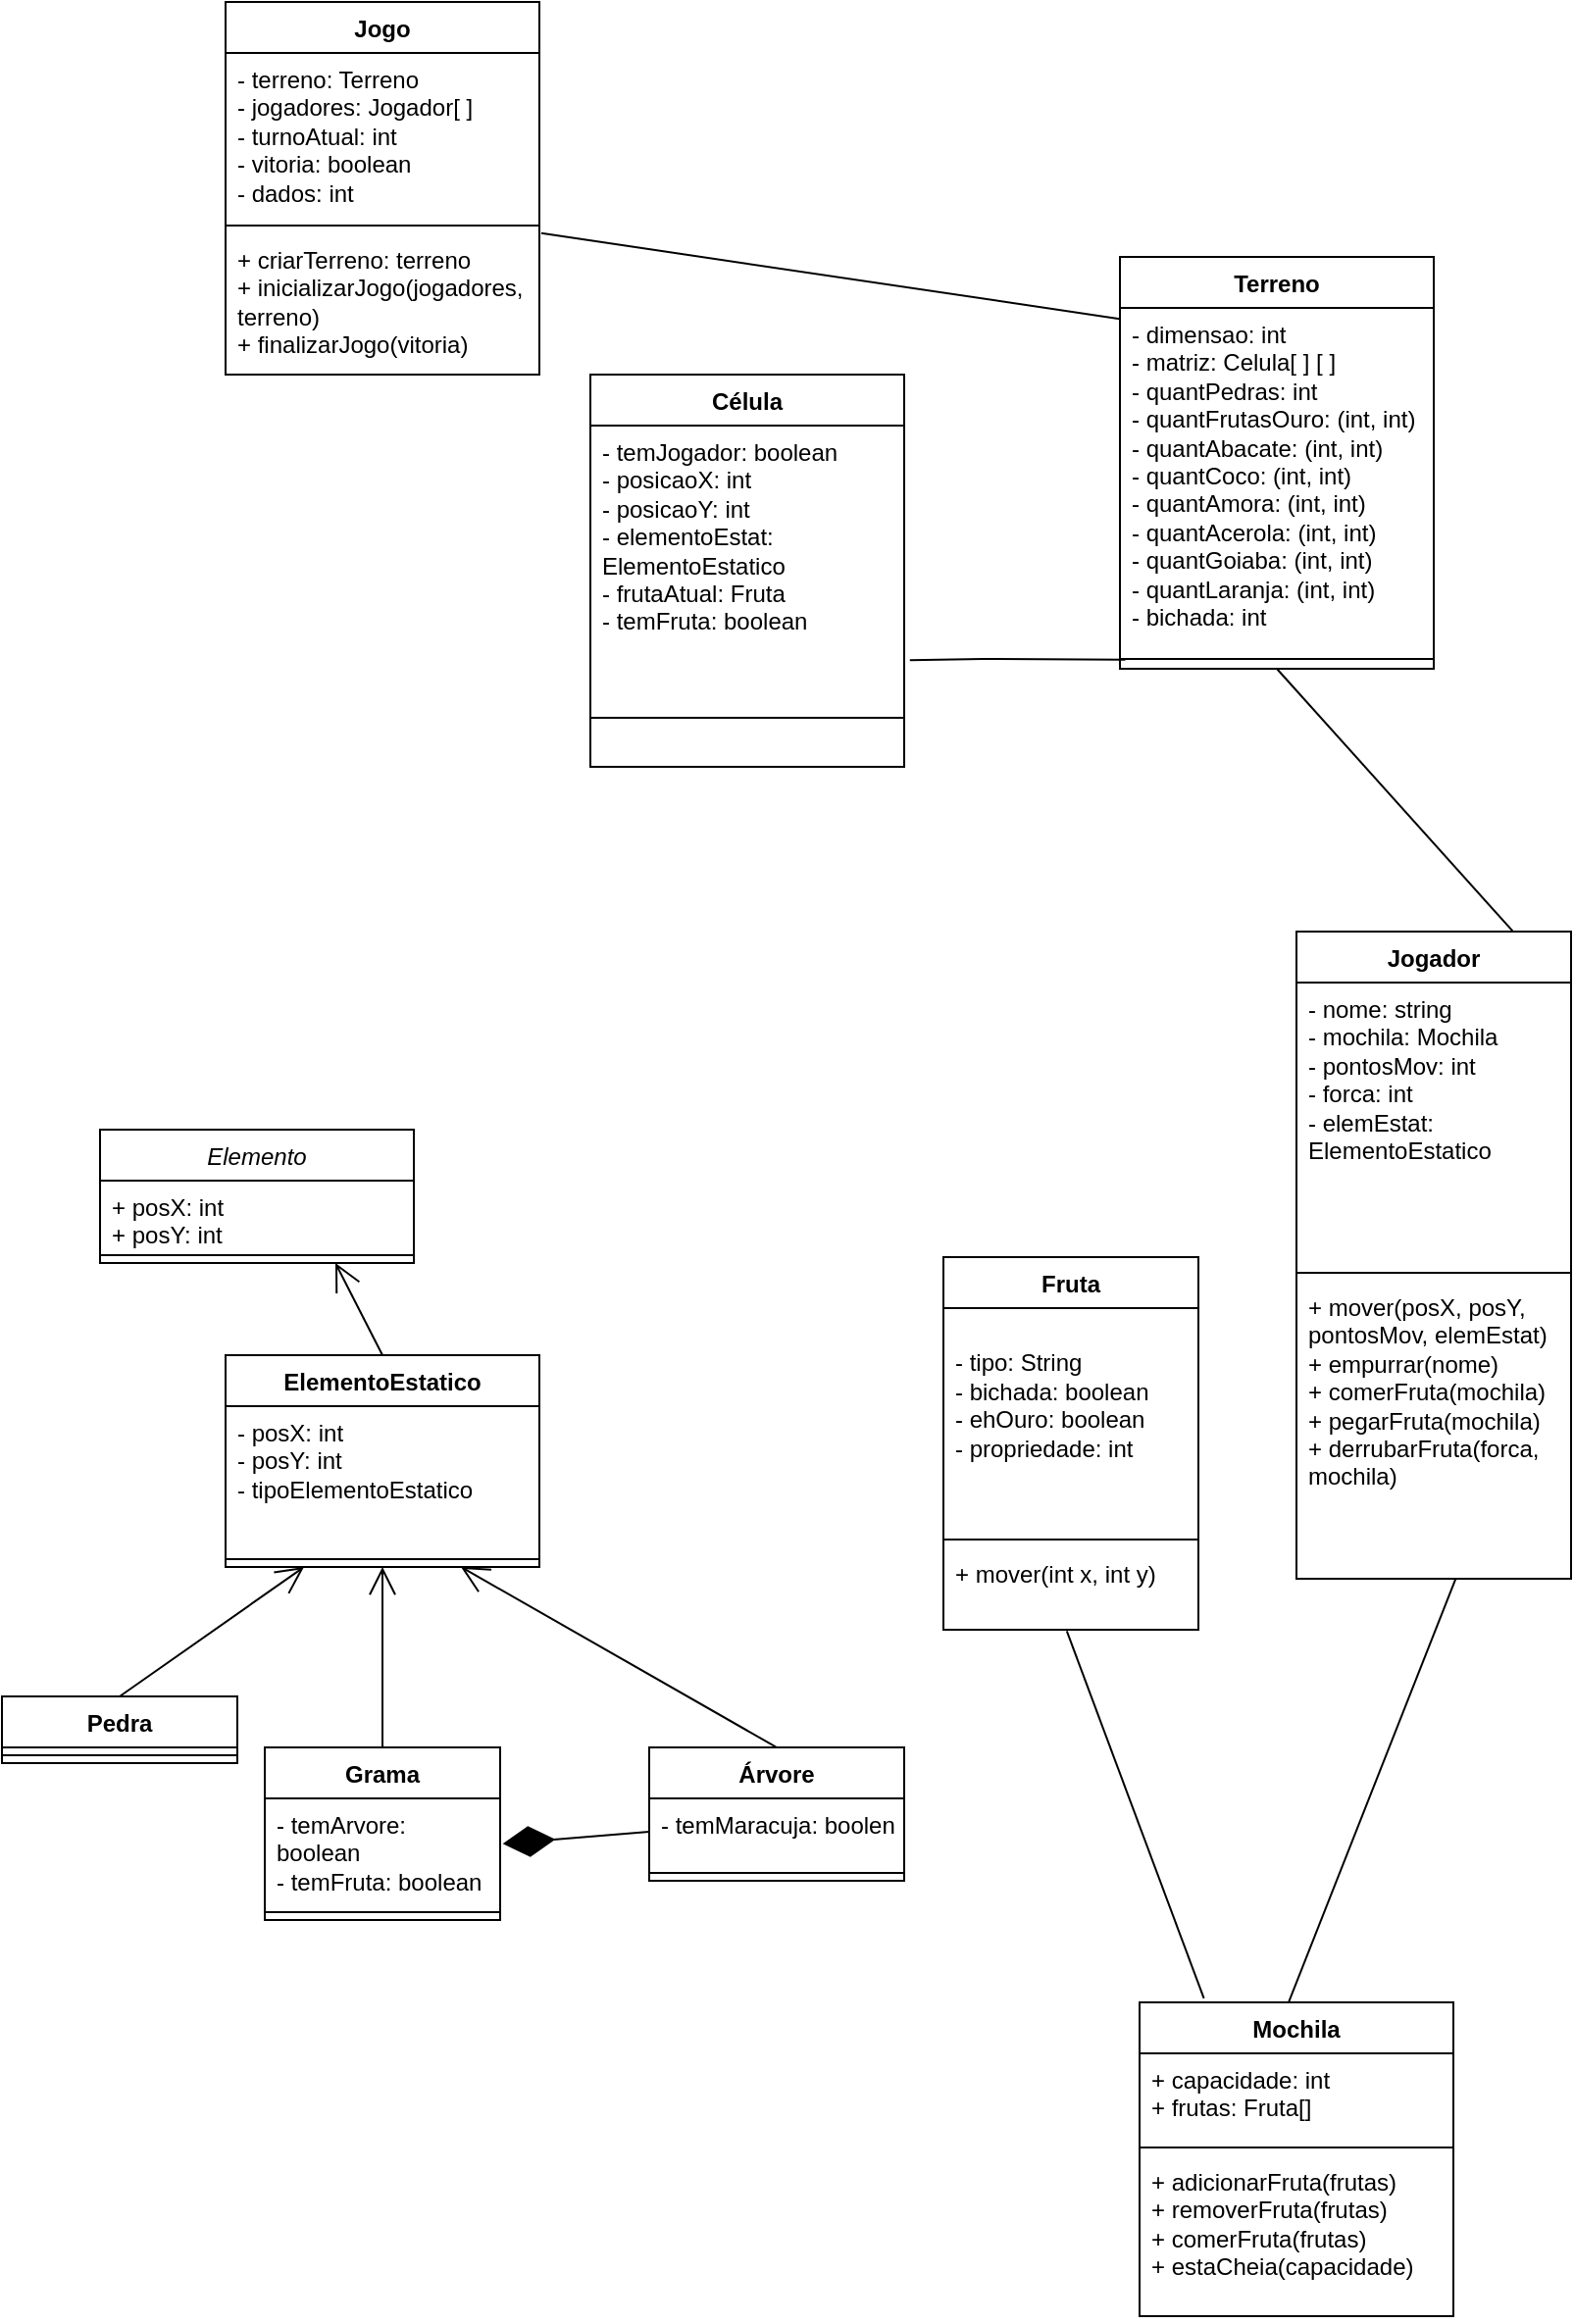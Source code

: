 <mxfile version="24.7.11">
  <diagram id="C5RBs43oDa-KdzZeNtuy" name="Page-1">
    <mxGraphModel dx="930" dy="538" grid="1" gridSize="10" guides="1" tooltips="1" connect="1" arrows="1" fold="1" page="1" pageScale="1" pageWidth="827" pageHeight="1169" math="0" shadow="0">
      <root>
        <mxCell id="WIyWlLk6GJQsqaUBKTNV-0" />
        <mxCell id="WIyWlLk6GJQsqaUBKTNV-1" parent="WIyWlLk6GJQsqaUBKTNV-0" />
        <mxCell id="4wEE5A84xw4fsfHNDBvs-0" value="Terreno" style="swimlane;fontStyle=1;align=center;verticalAlign=top;childLayout=stackLayout;horizontal=1;startSize=26;horizontalStack=0;resizeParent=1;resizeParentMax=0;resizeLast=0;collapsible=1;marginBottom=0;whiteSpace=wrap;html=1;" vertex="1" parent="WIyWlLk6GJQsqaUBKTNV-1">
          <mxGeometry x="580" y="140" width="160" height="210" as="geometry" />
        </mxCell>
        <mxCell id="4wEE5A84xw4fsfHNDBvs-1" value="- dimensao: int&lt;br&gt;- matriz: Celula[ ] [ ]&lt;div&gt;- quantPedras: int&lt;/div&gt;&lt;div&gt;- quantFrutasOuro: (int, int)&lt;/div&gt;&lt;div&gt;- quantAbacate&lt;span style=&quot;background-color: initial;&quot;&gt;: (int, int)&lt;/span&gt;&lt;/div&gt;&lt;div&gt;- quantCoco:&amp;nbsp;&lt;span style=&quot;background-color: initial;&quot;&gt;(int, int)&lt;/span&gt;&lt;/div&gt;&lt;div&gt;&lt;span style=&quot;background-color: initial;&quot;&gt;- quantAmora&lt;/span&gt;&lt;span style=&quot;background-color: initial;&quot;&gt;: (int, int)&lt;/span&gt;&lt;/div&gt;&lt;div&gt;- quantAcerola&lt;span style=&quot;background-color: initial;&quot;&gt;: (int, int)&lt;/span&gt;&lt;/div&gt;&lt;div&gt;&lt;span style=&quot;background-color: initial;&quot;&gt;- quantGoiaba&lt;/span&gt;&lt;span style=&quot;background-color: initial;&quot;&gt;: (int, int)&lt;/span&gt;&lt;/div&gt;&lt;div&gt;- quantLaranja&lt;span style=&quot;background-color: initial;&quot;&gt;: (int, int)&lt;/span&gt;&lt;/div&gt;&lt;div&gt;&lt;span style=&quot;background-color: initial;&quot;&gt;- bichada&lt;/span&gt;&lt;span style=&quot;background-color: initial;&quot;&gt;: int&lt;/span&gt;&lt;/div&gt;" style="text;strokeColor=none;fillColor=none;align=left;verticalAlign=top;spacingLeft=4;spacingRight=4;overflow=hidden;rotatable=0;points=[[0,0.5],[1,0.5]];portConstraint=eastwest;whiteSpace=wrap;html=1;" vertex="1" parent="4wEE5A84xw4fsfHNDBvs-0">
          <mxGeometry y="26" width="160" height="174" as="geometry" />
        </mxCell>
        <mxCell id="4wEE5A84xw4fsfHNDBvs-2" value="" style="line;strokeWidth=1;fillColor=none;align=left;verticalAlign=middle;spacingTop=-1;spacingLeft=3;spacingRight=3;rotatable=0;labelPosition=right;points=[];portConstraint=eastwest;strokeColor=inherit;" vertex="1" parent="4wEE5A84xw4fsfHNDBvs-0">
          <mxGeometry y="200" width="160" height="10" as="geometry" />
        </mxCell>
        <mxCell id="4wEE5A84xw4fsfHNDBvs-4" value="&lt;i style=&quot;font-weight: normal;&quot;&gt;Elemento&lt;/i&gt;" style="swimlane;fontStyle=1;align=center;verticalAlign=top;childLayout=stackLayout;horizontal=1;startSize=26;horizontalStack=0;resizeParent=1;resizeParentMax=0;resizeLast=0;collapsible=1;marginBottom=0;whiteSpace=wrap;html=1;" vertex="1" parent="WIyWlLk6GJQsqaUBKTNV-1">
          <mxGeometry x="60" y="585" width="160" height="68" as="geometry" />
        </mxCell>
        <mxCell id="4wEE5A84xw4fsfHNDBvs-5" value="+ posX: int&lt;div&gt;+ posY: int&lt;/div&gt;" style="text;strokeColor=none;fillColor=none;align=left;verticalAlign=top;spacingLeft=4;spacingRight=4;overflow=hidden;rotatable=0;points=[[0,0.5],[1,0.5]];portConstraint=eastwest;whiteSpace=wrap;html=1;" vertex="1" parent="4wEE5A84xw4fsfHNDBvs-4">
          <mxGeometry y="26" width="160" height="34" as="geometry" />
        </mxCell>
        <mxCell id="4wEE5A84xw4fsfHNDBvs-6" value="" style="line;strokeWidth=1;fillColor=none;align=left;verticalAlign=middle;spacingTop=-1;spacingLeft=3;spacingRight=3;rotatable=0;labelPosition=right;points=[];portConstraint=eastwest;strokeColor=inherit;" vertex="1" parent="4wEE5A84xw4fsfHNDBvs-4">
          <mxGeometry y="60" width="160" height="8" as="geometry" />
        </mxCell>
        <mxCell id="4wEE5A84xw4fsfHNDBvs-16" value="Jogador" style="swimlane;fontStyle=1;align=center;verticalAlign=top;childLayout=stackLayout;horizontal=1;startSize=26;horizontalStack=0;resizeParent=1;resizeParentMax=0;resizeLast=0;collapsible=1;marginBottom=0;whiteSpace=wrap;html=1;" vertex="1" parent="WIyWlLk6GJQsqaUBKTNV-1">
          <mxGeometry x="670" y="484" width="140" height="330" as="geometry" />
        </mxCell>
        <mxCell id="4wEE5A84xw4fsfHNDBvs-17" value="- nome: string&lt;div&gt;- mochila: Mochila&lt;br&gt;- pontosMov: int&lt;/div&gt;&lt;div&gt;- forca: int&lt;/div&gt;&lt;div&gt;&lt;div&gt;- elemEstat: ElementoEstatico&lt;/div&gt;&lt;/div&gt;&lt;div&gt;&lt;br&gt;&lt;/div&gt;" style="text;strokeColor=none;fillColor=none;align=left;verticalAlign=top;spacingLeft=4;spacingRight=4;overflow=hidden;rotatable=0;points=[[0,0.5],[1,0.5]];portConstraint=eastwest;whiteSpace=wrap;html=1;" vertex="1" parent="4wEE5A84xw4fsfHNDBvs-16">
          <mxGeometry y="26" width="140" height="144" as="geometry" />
        </mxCell>
        <mxCell id="4wEE5A84xw4fsfHNDBvs-18" value="" style="line;strokeWidth=1;fillColor=none;align=left;verticalAlign=middle;spacingTop=-1;spacingLeft=3;spacingRight=3;rotatable=0;labelPosition=right;points=[];portConstraint=eastwest;strokeColor=inherit;" vertex="1" parent="4wEE5A84xw4fsfHNDBvs-16">
          <mxGeometry y="170" width="140" height="8" as="geometry" />
        </mxCell>
        <mxCell id="4wEE5A84xw4fsfHNDBvs-19" value="+ mover(posX, posY, pontosMov, elemEstat)&lt;br&gt;+ empurrar(nome)&lt;br&gt;+ comerFruta(mochila)&lt;br&gt;+ pegarFruta(mochila)&lt;br&gt;+ derrubarFruta(forca, mochila&lt;span style=&quot;background-color: initial;&quot;&gt;)&lt;/span&gt;&lt;div&gt;&lt;div&gt;&lt;div&gt;&lt;br&gt;&lt;/div&gt;&lt;/div&gt;&lt;/div&gt;" style="text;strokeColor=none;fillColor=none;align=left;verticalAlign=top;spacingLeft=4;spacingRight=4;overflow=hidden;rotatable=0;points=[[0,0.5],[1,0.5]];portConstraint=eastwest;whiteSpace=wrap;html=1;" vertex="1" parent="4wEE5A84xw4fsfHNDBvs-16">
          <mxGeometry y="178" width="140" height="152" as="geometry" />
        </mxCell>
        <mxCell id="4wEE5A84xw4fsfHNDBvs-21" value="Fruta" style="swimlane;fontStyle=1;align=center;verticalAlign=top;childLayout=stackLayout;horizontal=1;startSize=26;horizontalStack=0;resizeParent=1;resizeParentMax=0;resizeLast=0;collapsible=1;marginBottom=0;whiteSpace=wrap;html=1;" vertex="1" parent="WIyWlLk6GJQsqaUBKTNV-1">
          <mxGeometry x="490" y="650" width="130" height="190" as="geometry" />
        </mxCell>
        <mxCell id="4wEE5A84xw4fsfHNDBvs-22" value="&lt;div&gt;&lt;br&gt;&lt;/div&gt;- tipo: String&lt;br&gt;- bichada: boolean&lt;div&gt;- ehOuro: boolean&lt;br&gt;- propriedade: int&lt;div&gt;&lt;br&gt;&lt;/div&gt;&lt;/div&gt;" style="text;strokeColor=none;fillColor=none;align=left;verticalAlign=top;spacingLeft=4;spacingRight=4;overflow=hidden;rotatable=0;points=[[0,0.5],[1,0.5]];portConstraint=eastwest;whiteSpace=wrap;html=1;" vertex="1" parent="4wEE5A84xw4fsfHNDBvs-21">
          <mxGeometry y="26" width="130" height="114" as="geometry" />
        </mxCell>
        <mxCell id="4wEE5A84xw4fsfHNDBvs-23" value="" style="line;strokeWidth=1;fillColor=none;align=left;verticalAlign=middle;spacingTop=-1;spacingLeft=3;spacingRight=3;rotatable=0;labelPosition=right;points=[];portConstraint=eastwest;strokeColor=inherit;" vertex="1" parent="4wEE5A84xw4fsfHNDBvs-21">
          <mxGeometry y="140" width="130" height="8" as="geometry" />
        </mxCell>
        <mxCell id="4wEE5A84xw4fsfHNDBvs-24" value="&lt;div&gt;&lt;span style=&quot;background-color: initial;&quot;&gt;+ mover(int x, int y)&lt;/span&gt;&lt;/div&gt;" style="text;strokeColor=none;fillColor=none;align=left;verticalAlign=top;spacingLeft=4;spacingRight=4;overflow=hidden;rotatable=0;points=[[0,0.5],[1,0.5]];portConstraint=eastwest;whiteSpace=wrap;html=1;" vertex="1" parent="4wEE5A84xw4fsfHNDBvs-21">
          <mxGeometry y="148" width="130" height="42" as="geometry" />
        </mxCell>
        <mxCell id="4wEE5A84xw4fsfHNDBvs-25" value="Mochila" style="swimlane;fontStyle=1;align=center;verticalAlign=top;childLayout=stackLayout;horizontal=1;startSize=26;horizontalStack=0;resizeParent=1;resizeParentMax=0;resizeLast=0;collapsible=1;marginBottom=0;whiteSpace=wrap;html=1;" vertex="1" parent="WIyWlLk6GJQsqaUBKTNV-1">
          <mxGeometry x="590" y="1030" width="160" height="160" as="geometry" />
        </mxCell>
        <mxCell id="4wEE5A84xw4fsfHNDBvs-26" value="+ capacidade: int&lt;br&gt;+ frutas: Fruta[]" style="text;strokeColor=none;fillColor=none;align=left;verticalAlign=top;spacingLeft=4;spacingRight=4;overflow=hidden;rotatable=0;points=[[0,0.5],[1,0.5]];portConstraint=eastwest;whiteSpace=wrap;html=1;" vertex="1" parent="4wEE5A84xw4fsfHNDBvs-25">
          <mxGeometry y="26" width="160" height="44" as="geometry" />
        </mxCell>
        <mxCell id="4wEE5A84xw4fsfHNDBvs-27" value="" style="line;strokeWidth=1;fillColor=none;align=left;verticalAlign=middle;spacingTop=-1;spacingLeft=3;spacingRight=3;rotatable=0;labelPosition=right;points=[];portConstraint=eastwest;strokeColor=inherit;" vertex="1" parent="4wEE5A84xw4fsfHNDBvs-25">
          <mxGeometry y="70" width="160" height="8" as="geometry" />
        </mxCell>
        <mxCell id="4wEE5A84xw4fsfHNDBvs-28" value="+ adicionarFruta(frutas)&lt;div&gt;+ removerFruta(frutas)&lt;br&gt;+ comer&lt;span style=&quot;background-color: initial;&quot;&gt;Fruta(frutas)&lt;br&gt;+ estaCheia(capacidade)&lt;/span&gt;&lt;/div&gt;" style="text;strokeColor=none;fillColor=none;align=left;verticalAlign=top;spacingLeft=4;spacingRight=4;overflow=hidden;rotatable=0;points=[[0,0.5],[1,0.5]];portConstraint=eastwest;whiteSpace=wrap;html=1;" vertex="1" parent="4wEE5A84xw4fsfHNDBvs-25">
          <mxGeometry y="78" width="160" height="82" as="geometry" />
        </mxCell>
        <mxCell id="4wEE5A84xw4fsfHNDBvs-29" value="Jogo" style="swimlane;fontStyle=1;align=center;verticalAlign=top;childLayout=stackLayout;horizontal=1;startSize=26;horizontalStack=0;resizeParent=1;resizeParentMax=0;resizeLast=0;collapsible=1;marginBottom=0;whiteSpace=wrap;html=1;" vertex="1" parent="WIyWlLk6GJQsqaUBKTNV-1">
          <mxGeometry x="124" y="10" width="160" height="190" as="geometry" />
        </mxCell>
        <mxCell id="4wEE5A84xw4fsfHNDBvs-30" value="- terreno: Terreno&lt;div&gt;- jogadores: Jogador[ ]&lt;/div&gt;&lt;div&gt;- turnoAtual: int&lt;/div&gt;&lt;div&gt;- vitoria: boolean&lt;/div&gt;&lt;div&gt;- dados: int&amp;nbsp;&lt;/div&gt;&lt;div&gt;&lt;br&gt;&lt;/div&gt;" style="text;strokeColor=none;fillColor=none;align=left;verticalAlign=top;spacingLeft=4;spacingRight=4;overflow=hidden;rotatable=0;points=[[0,0.5],[1,0.5]];portConstraint=eastwest;whiteSpace=wrap;html=1;" vertex="1" parent="4wEE5A84xw4fsfHNDBvs-29">
          <mxGeometry y="26" width="160" height="84" as="geometry" />
        </mxCell>
        <mxCell id="4wEE5A84xw4fsfHNDBvs-31" value="" style="line;strokeWidth=1;fillColor=none;align=left;verticalAlign=middle;spacingTop=-1;spacingLeft=3;spacingRight=3;rotatable=0;labelPosition=right;points=[];portConstraint=eastwest;strokeColor=inherit;" vertex="1" parent="4wEE5A84xw4fsfHNDBvs-29">
          <mxGeometry y="110" width="160" height="8" as="geometry" />
        </mxCell>
        <mxCell id="4wEE5A84xw4fsfHNDBvs-32" value="+ criarTerreno: terreno&lt;div&gt;+ inicializarJogo(jogadores, terreno)&lt;br&gt;&lt;/div&gt;&lt;div&gt;+ finalizarJogo(vitoria)&lt;br&gt;&lt;/div&gt;&lt;div&gt;&lt;br&gt;&lt;/div&gt;" style="text;strokeColor=none;fillColor=none;align=left;verticalAlign=top;spacingLeft=4;spacingRight=4;overflow=hidden;rotatable=0;points=[[0,0.5],[1,0.5]];portConstraint=eastwest;whiteSpace=wrap;html=1;" vertex="1" parent="4wEE5A84xw4fsfHNDBvs-29">
          <mxGeometry y="118" width="160" height="72" as="geometry" />
        </mxCell>
        <mxCell id="4wEE5A84xw4fsfHNDBvs-35" value="Pedra" style="swimlane;fontStyle=1;align=center;verticalAlign=top;childLayout=stackLayout;horizontal=1;startSize=26;horizontalStack=0;resizeParent=1;resizeParentMax=0;resizeLast=0;collapsible=1;marginBottom=0;whiteSpace=wrap;html=1;" vertex="1" parent="WIyWlLk6GJQsqaUBKTNV-1">
          <mxGeometry x="10" y="874" width="120" height="34" as="geometry" />
        </mxCell>
        <mxCell id="4wEE5A84xw4fsfHNDBvs-37" value="" style="line;strokeWidth=1;fillColor=none;align=left;verticalAlign=middle;spacingTop=-1;spacingLeft=3;spacingRight=3;rotatable=0;labelPosition=right;points=[];portConstraint=eastwest;strokeColor=inherit;" vertex="1" parent="4wEE5A84xw4fsfHNDBvs-35">
          <mxGeometry y="26" width="120" height="8" as="geometry" />
        </mxCell>
        <mxCell id="4wEE5A84xw4fsfHNDBvs-39" value="Árvore" style="swimlane;fontStyle=1;align=center;verticalAlign=top;childLayout=stackLayout;horizontal=1;startSize=26;horizontalStack=0;resizeParent=1;resizeParentMax=0;resizeLast=0;collapsible=1;marginBottom=0;whiteSpace=wrap;html=1;" vertex="1" parent="WIyWlLk6GJQsqaUBKTNV-1">
          <mxGeometry x="340" y="900" width="130" height="68" as="geometry" />
        </mxCell>
        <mxCell id="4wEE5A84xw4fsfHNDBvs-40" value="&lt;div&gt;- temMaracuja: boolen&lt;/div&gt;" style="text;strokeColor=none;fillColor=none;align=left;verticalAlign=top;spacingLeft=4;spacingRight=4;overflow=hidden;rotatable=0;points=[[0,0.5],[1,0.5]];portConstraint=eastwest;whiteSpace=wrap;html=1;" vertex="1" parent="4wEE5A84xw4fsfHNDBvs-39">
          <mxGeometry y="26" width="130" height="34" as="geometry" />
        </mxCell>
        <mxCell id="4wEE5A84xw4fsfHNDBvs-41" value="" style="line;strokeWidth=1;fillColor=none;align=left;verticalAlign=middle;spacingTop=-1;spacingLeft=3;spacingRight=3;rotatable=0;labelPosition=right;points=[];portConstraint=eastwest;strokeColor=inherit;" vertex="1" parent="4wEE5A84xw4fsfHNDBvs-39">
          <mxGeometry y="60" width="130" height="8" as="geometry" />
        </mxCell>
        <mxCell id="4wEE5A84xw4fsfHNDBvs-44" value="Grama" style="swimlane;fontStyle=1;align=center;verticalAlign=top;childLayout=stackLayout;horizontal=1;startSize=26;horizontalStack=0;resizeParent=1;resizeParentMax=0;resizeLast=0;collapsible=1;marginBottom=0;whiteSpace=wrap;html=1;" vertex="1" parent="WIyWlLk6GJQsqaUBKTNV-1">
          <mxGeometry x="144" y="900" width="120" height="88" as="geometry" />
        </mxCell>
        <mxCell id="4wEE5A84xw4fsfHNDBvs-45" value="- temArvore: boolean&lt;div&gt;- temFruta: boolean&lt;/div&gt;" style="text;strokeColor=none;fillColor=none;align=left;verticalAlign=top;spacingLeft=4;spacingRight=4;overflow=hidden;rotatable=0;points=[[0,0.5],[1,0.5]];portConstraint=eastwest;whiteSpace=wrap;html=1;" vertex="1" parent="4wEE5A84xw4fsfHNDBvs-44">
          <mxGeometry y="26" width="120" height="54" as="geometry" />
        </mxCell>
        <mxCell id="4wEE5A84xw4fsfHNDBvs-46" value="" style="line;strokeWidth=1;fillColor=none;align=left;verticalAlign=middle;spacingTop=-1;spacingLeft=3;spacingRight=3;rotatable=0;labelPosition=right;points=[];portConstraint=eastwest;strokeColor=inherit;" vertex="1" parent="4wEE5A84xw4fsfHNDBvs-44">
          <mxGeometry y="80" width="120" height="8" as="geometry" />
        </mxCell>
        <mxCell id="4wEE5A84xw4fsfHNDBvs-50" value="" style="endArrow=none;html=1;rounded=0;exitX=1.018;exitY=0.965;exitDx=0;exitDy=0;exitPerimeter=0;entryX=0.017;entryY=0.541;entryDx=0;entryDy=0;entryPerimeter=0;" edge="1" parent="WIyWlLk6GJQsqaUBKTNV-1" source="4wEE5A84xw4fsfHNDBvs-56" target="4wEE5A84xw4fsfHNDBvs-2">
          <mxGeometry width="50" height="50" relative="1" as="geometry">
            <mxPoint x="412" y="358" as="sourcePoint" />
            <mxPoint x="632" y="388" as="targetPoint" />
            <Array as="points">
              <mxPoint x="510" y="345" />
            </Array>
          </mxGeometry>
        </mxCell>
        <mxCell id="4wEE5A84xw4fsfHNDBvs-51" value="" style="endArrow=none;html=1;rounded=0;entryX=0.579;entryY=1.002;entryDx=0;entryDy=0;entryPerimeter=0;exitX=0.475;exitY=0;exitDx=0;exitDy=0;exitPerimeter=0;" edge="1" parent="WIyWlLk6GJQsqaUBKTNV-1" source="4wEE5A84xw4fsfHNDBvs-25" target="4wEE5A84xw4fsfHNDBvs-19">
          <mxGeometry width="50" height="50" relative="1" as="geometry">
            <mxPoint x="412" y="978" as="sourcePoint" />
            <mxPoint x="462" y="928" as="targetPoint" />
          </mxGeometry>
        </mxCell>
        <mxCell id="4wEE5A84xw4fsfHNDBvs-52" value="" style="endArrow=none;html=1;rounded=0;entryX=0.484;entryY=1.017;entryDx=0;entryDy=0;entryPerimeter=0;exitX=0.205;exitY=-0.013;exitDx=0;exitDy=0;exitPerimeter=0;" edge="1" parent="WIyWlLk6GJQsqaUBKTNV-1" source="4wEE5A84xw4fsfHNDBvs-25" target="4wEE5A84xw4fsfHNDBvs-24">
          <mxGeometry width="50" height="50" relative="1" as="geometry">
            <mxPoint x="412" y="898" as="sourcePoint" />
            <mxPoint x="462" y="848" as="targetPoint" />
          </mxGeometry>
        </mxCell>
        <mxCell id="4wEE5A84xw4fsfHNDBvs-53" value="" style="endArrow=none;html=1;rounded=0;entryX=1.006;entryY=1.094;entryDx=0;entryDy=0;entryPerimeter=0;exitX=-0.001;exitY=0.032;exitDx=0;exitDy=0;exitPerimeter=0;" edge="1" parent="WIyWlLk6GJQsqaUBKTNV-1" source="4wEE5A84xw4fsfHNDBvs-1" target="4wEE5A84xw4fsfHNDBvs-30">
          <mxGeometry width="50" height="50" relative="1" as="geometry">
            <mxPoint x="390" y="210" as="sourcePoint" />
            <mxPoint x="440" y="160" as="targetPoint" />
          </mxGeometry>
        </mxCell>
        <mxCell id="4wEE5A84xw4fsfHNDBvs-54" value="" style="endArrow=none;html=1;rounded=0;entryX=0.5;entryY=1;entryDx=0;entryDy=0;exitX=0.787;exitY=-0.001;exitDx=0;exitDy=0;exitPerimeter=0;" edge="1" parent="WIyWlLk6GJQsqaUBKTNV-1" source="4wEE5A84xw4fsfHNDBvs-16" target="4wEE5A84xw4fsfHNDBvs-0">
          <mxGeometry width="50" height="50" relative="1" as="geometry">
            <mxPoint x="772" y="618" as="sourcePoint" />
            <mxPoint x="712.96" y="415.34" as="targetPoint" />
          </mxGeometry>
        </mxCell>
        <mxCell id="4wEE5A84xw4fsfHNDBvs-55" value="Célula" style="swimlane;fontStyle=1;align=center;verticalAlign=top;childLayout=stackLayout;horizontal=1;startSize=26;horizontalStack=0;resizeParent=1;resizeParentMax=0;resizeLast=0;collapsible=1;marginBottom=0;whiteSpace=wrap;html=1;" vertex="1" parent="WIyWlLk6GJQsqaUBKTNV-1">
          <mxGeometry x="310" y="200" width="160" height="200" as="geometry" />
        </mxCell>
        <mxCell id="4wEE5A84xw4fsfHNDBvs-56" value="&lt;div&gt;- temJogador: boolean&lt;/div&gt;&lt;div&gt;- posicaoX: int&lt;/div&gt;&lt;div&gt;- posicaoY: int&lt;br&gt;- elementoEstat: ElementoEstatico&lt;/div&gt;&lt;div&gt;- frutaAtual: Fruta&lt;br&gt;&lt;/div&gt;&lt;div&gt;- temFruta: boolean&lt;/div&gt;" style="text;strokeColor=none;fillColor=none;align=left;verticalAlign=top;spacingLeft=4;spacingRight=4;overflow=hidden;rotatable=0;points=[[0,0.5],[1,0.5]];portConstraint=eastwest;whiteSpace=wrap;html=1;" vertex="1" parent="4wEE5A84xw4fsfHNDBvs-55">
          <mxGeometry y="26" width="160" height="124" as="geometry" />
        </mxCell>
        <mxCell id="4wEE5A84xw4fsfHNDBvs-57" value="" style="line;strokeWidth=1;fillColor=none;align=left;verticalAlign=middle;spacingTop=-1;spacingLeft=3;spacingRight=3;rotatable=0;labelPosition=right;points=[];portConstraint=eastwest;strokeColor=inherit;" vertex="1" parent="4wEE5A84xw4fsfHNDBvs-55">
          <mxGeometry y="150" width="160" height="50" as="geometry" />
        </mxCell>
        <mxCell id="4wEE5A84xw4fsfHNDBvs-62" value="ElementoEstatico" style="swimlane;fontStyle=1;align=center;verticalAlign=top;childLayout=stackLayout;horizontal=1;startSize=26;horizontalStack=0;resizeParent=1;resizeParentMax=0;resizeLast=0;collapsible=1;marginBottom=0;whiteSpace=wrap;html=1;" vertex="1" parent="WIyWlLk6GJQsqaUBKTNV-1">
          <mxGeometry x="124" y="700" width="160" height="108" as="geometry" />
        </mxCell>
        <mxCell id="4wEE5A84xw4fsfHNDBvs-63" value="- posX: int&lt;div&gt;- posY: int&lt;/div&gt;&lt;div&gt;- tipoElementoEstatico&lt;/div&gt;" style="text;strokeColor=none;fillColor=none;align=left;verticalAlign=top;spacingLeft=4;spacingRight=4;overflow=hidden;rotatable=0;points=[[0,0.5],[1,0.5]];portConstraint=eastwest;whiteSpace=wrap;html=1;" vertex="1" parent="4wEE5A84xw4fsfHNDBvs-62">
          <mxGeometry y="26" width="160" height="74" as="geometry" />
        </mxCell>
        <mxCell id="4wEE5A84xw4fsfHNDBvs-64" value="" style="line;strokeWidth=1;fillColor=none;align=left;verticalAlign=middle;spacingTop=-1;spacingLeft=3;spacingRight=3;rotatable=0;labelPosition=right;points=[];portConstraint=eastwest;strokeColor=inherit;" vertex="1" parent="4wEE5A84xw4fsfHNDBvs-62">
          <mxGeometry y="100" width="160" height="8" as="geometry" />
        </mxCell>
        <mxCell id="4wEE5A84xw4fsfHNDBvs-65" value="" style="endArrow=open;endFill=1;endSize=12;html=1;rounded=0;exitX=0.5;exitY=0;exitDx=0;exitDy=0;entryX=0.75;entryY=1;entryDx=0;entryDy=0;" edge="1" parent="WIyWlLk6GJQsqaUBKTNV-1" source="4wEE5A84xw4fsfHNDBvs-62" target="4wEE5A84xw4fsfHNDBvs-4">
          <mxGeometry width="160" relative="1" as="geometry">
            <mxPoint x="260" y="780" as="sourcePoint" />
            <mxPoint x="420" y="780" as="targetPoint" />
          </mxGeometry>
        </mxCell>
        <mxCell id="4wEE5A84xw4fsfHNDBvs-66" value="" style="endArrow=open;endFill=1;endSize=12;html=1;rounded=0;exitX=0.5;exitY=0;exitDx=0;exitDy=0;entryX=0.25;entryY=1;entryDx=0;entryDy=0;" edge="1" parent="WIyWlLk6GJQsqaUBKTNV-1" source="4wEE5A84xw4fsfHNDBvs-35" target="4wEE5A84xw4fsfHNDBvs-62">
          <mxGeometry width="160" relative="1" as="geometry">
            <mxPoint x="160" y="780" as="sourcePoint" />
            <mxPoint x="320" y="780" as="targetPoint" />
          </mxGeometry>
        </mxCell>
        <mxCell id="4wEE5A84xw4fsfHNDBvs-67" value="" style="endArrow=open;endFill=1;endSize=12;html=1;rounded=0;exitX=0.5;exitY=0;exitDx=0;exitDy=0;entryX=0.5;entryY=1;entryDx=0;entryDy=0;" edge="1" parent="WIyWlLk6GJQsqaUBKTNV-1" source="4wEE5A84xw4fsfHNDBvs-44" target="4wEE5A84xw4fsfHNDBvs-62">
          <mxGeometry width="160" relative="1" as="geometry">
            <mxPoint x="160" y="780" as="sourcePoint" />
            <mxPoint x="320" y="780" as="targetPoint" />
          </mxGeometry>
        </mxCell>
        <mxCell id="4wEE5A84xw4fsfHNDBvs-68" value="" style="endArrow=open;endFill=1;endSize=12;html=1;rounded=0;exitX=0.5;exitY=0;exitDx=0;exitDy=0;entryX=0.75;entryY=1;entryDx=0;entryDy=0;" edge="1" parent="WIyWlLk6GJQsqaUBKTNV-1" source="4wEE5A84xw4fsfHNDBvs-39" target="4wEE5A84xw4fsfHNDBvs-62">
          <mxGeometry width="160" relative="1" as="geometry">
            <mxPoint x="160" y="780" as="sourcePoint" />
            <mxPoint x="320" y="780" as="targetPoint" />
          </mxGeometry>
        </mxCell>
        <mxCell id="4wEE5A84xw4fsfHNDBvs-69" value="" style="endArrow=diamondThin;endFill=1;endSize=24;html=1;rounded=0;entryX=1.011;entryY=0.428;entryDx=0;entryDy=0;entryPerimeter=0;exitX=0;exitY=0.5;exitDx=0;exitDy=0;" edge="1" parent="WIyWlLk6GJQsqaUBKTNV-1" source="4wEE5A84xw4fsfHNDBvs-40" target="4wEE5A84xw4fsfHNDBvs-45">
          <mxGeometry width="160" relative="1" as="geometry">
            <mxPoint x="330" y="1000" as="sourcePoint" />
            <mxPoint x="490" y="1000" as="targetPoint" />
          </mxGeometry>
        </mxCell>
      </root>
    </mxGraphModel>
  </diagram>
</mxfile>
